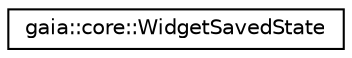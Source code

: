 digraph G
{
  edge [fontname="Helvetica",fontsize="10",labelfontname="Helvetica",labelfontsize="10"];
  node [fontname="Helvetica",fontsize="10",shape=record];
  rankdir=LR;
  Node1 [label="gaia::core::WidgetSavedState",height=0.2,width=0.4,color="black", fillcolor="white", style="filled",URL="$d4/da4/classgaia_1_1core_1_1_widget_saved_state.html",tooltip="A classes that want to save and restore widget own state."];
}
